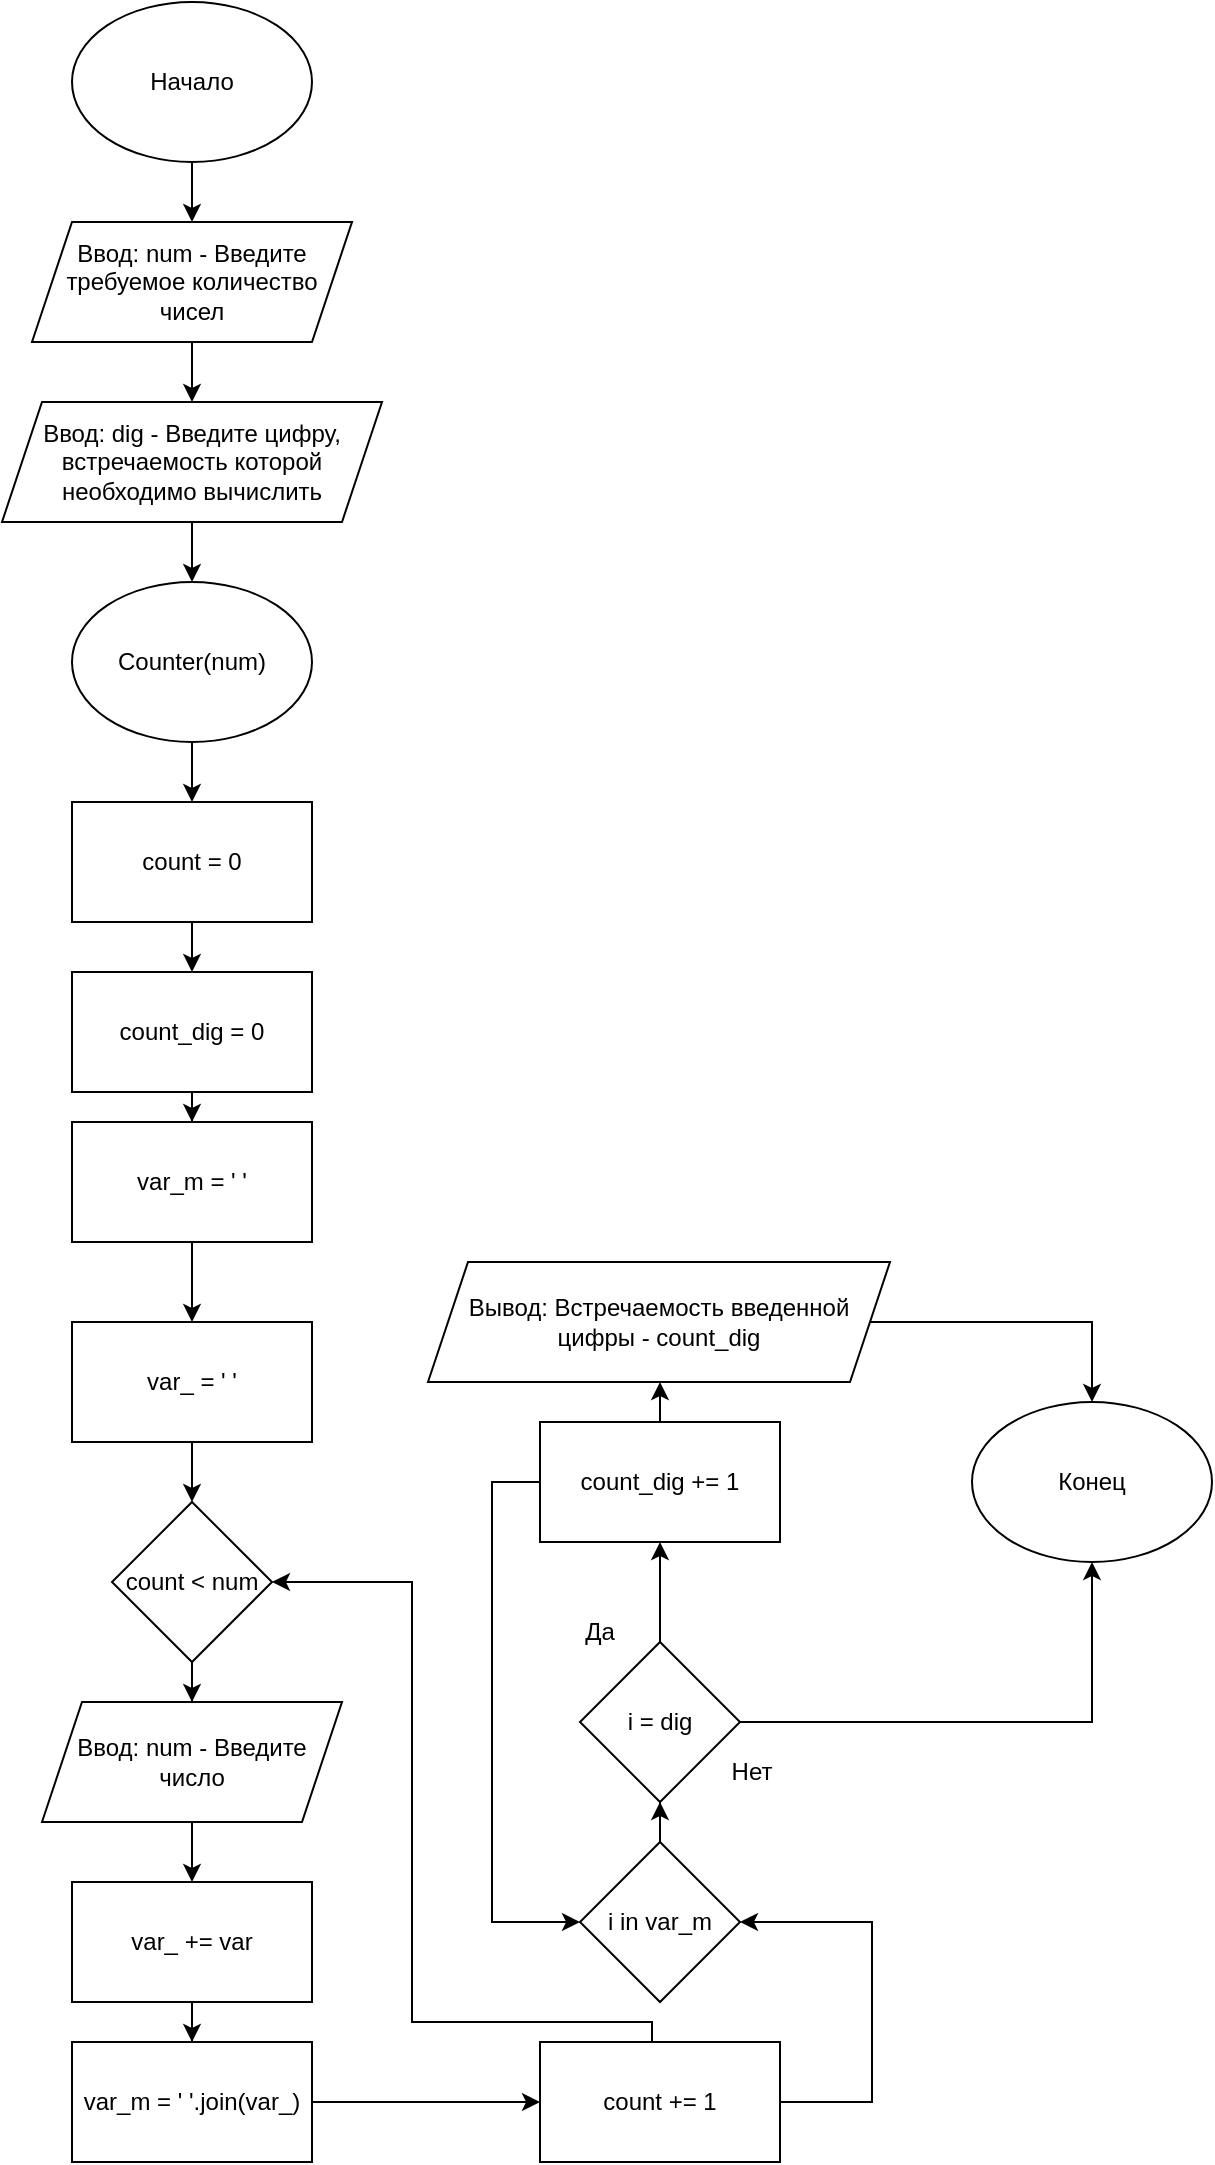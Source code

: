 <mxfile version="16.0.0" type="github">
  <diagram id="Fs17Q2ljFR-t4HpxPT-C" name="Page-1">
    <mxGraphModel dx="782" dy="378" grid="1" gridSize="10" guides="1" tooltips="1" connect="1" arrows="1" fold="1" page="1" pageScale="1" pageWidth="827" pageHeight="1169" math="0" shadow="0">
      <root>
        <mxCell id="0" />
        <mxCell id="1" parent="0" />
        <mxCell id="WV96KY-xLOoOF4xpHwJz-14" style="edgeStyle=orthogonalEdgeStyle;rounded=0;orthogonalLoop=1;jettySize=auto;html=1;entryX=0.5;entryY=0;entryDx=0;entryDy=0;" parent="1" source="WV96KY-xLOoOF4xpHwJz-1" target="WV96KY-xLOoOF4xpHwJz-2" edge="1">
          <mxGeometry relative="1" as="geometry" />
        </mxCell>
        <mxCell id="WV96KY-xLOoOF4xpHwJz-1" value="Начало" style="ellipse;whiteSpace=wrap;html=1;" parent="1" vertex="1">
          <mxGeometry x="120" y="40" width="120" height="80" as="geometry" />
        </mxCell>
        <mxCell id="WV96KY-xLOoOF4xpHwJz-15" style="edgeStyle=orthogonalEdgeStyle;rounded=0;orthogonalLoop=1;jettySize=auto;html=1;entryX=0.5;entryY=0;entryDx=0;entryDy=0;" parent="1" source="WV96KY-xLOoOF4xpHwJz-2" target="WV96KY-xLOoOF4xpHwJz-3" edge="1">
          <mxGeometry relative="1" as="geometry" />
        </mxCell>
        <mxCell id="WV96KY-xLOoOF4xpHwJz-2" value="Ввод: num - Введите требуемое количество чисел" style="shape=parallelogram;perimeter=parallelogramPerimeter;whiteSpace=wrap;html=1;fixedSize=1;" parent="1" vertex="1">
          <mxGeometry x="100" y="150" width="160" height="60" as="geometry" />
        </mxCell>
        <mxCell id="WV96KY-xLOoOF4xpHwJz-16" style="edgeStyle=orthogonalEdgeStyle;rounded=0;orthogonalLoop=1;jettySize=auto;html=1;entryX=0.5;entryY=0;entryDx=0;entryDy=0;" parent="1" source="WV96KY-xLOoOF4xpHwJz-3" target="WV96KY-xLOoOF4xpHwJz-4" edge="1">
          <mxGeometry relative="1" as="geometry" />
        </mxCell>
        <mxCell id="WV96KY-xLOoOF4xpHwJz-3" value="Ввод: dig - Введите цифру, встречаемость которой необходимо вычислить" style="shape=parallelogram;perimeter=parallelogramPerimeter;whiteSpace=wrap;html=1;fixedSize=1;" parent="1" vertex="1">
          <mxGeometry x="85" y="240" width="190" height="60" as="geometry" />
        </mxCell>
        <mxCell id="WV96KY-xLOoOF4xpHwJz-17" style="edgeStyle=orthogonalEdgeStyle;rounded=0;orthogonalLoop=1;jettySize=auto;html=1;entryX=0.5;entryY=0;entryDx=0;entryDy=0;" parent="1" source="WV96KY-xLOoOF4xpHwJz-4" target="WV96KY-xLOoOF4xpHwJz-5" edge="1">
          <mxGeometry relative="1" as="geometry" />
        </mxCell>
        <mxCell id="WV96KY-xLOoOF4xpHwJz-4" value="Counter(num)" style="ellipse;whiteSpace=wrap;html=1;" parent="1" vertex="1">
          <mxGeometry x="120" y="330" width="120" height="80" as="geometry" />
        </mxCell>
        <mxCell id="WV96KY-xLOoOF4xpHwJz-18" style="edgeStyle=orthogonalEdgeStyle;rounded=0;orthogonalLoop=1;jettySize=auto;html=1;entryX=0.5;entryY=0;entryDx=0;entryDy=0;" parent="1" source="WV96KY-xLOoOF4xpHwJz-5" target="WV96KY-xLOoOF4xpHwJz-6" edge="1">
          <mxGeometry relative="1" as="geometry" />
        </mxCell>
        <mxCell id="WV96KY-xLOoOF4xpHwJz-5" value="count = 0" style="rounded=0;whiteSpace=wrap;html=1;" parent="1" vertex="1">
          <mxGeometry x="120" y="440" width="120" height="60" as="geometry" />
        </mxCell>
        <mxCell id="WV96KY-xLOoOF4xpHwJz-19" style="edgeStyle=orthogonalEdgeStyle;rounded=0;orthogonalLoop=1;jettySize=auto;html=1;entryX=0.5;entryY=0;entryDx=0;entryDy=0;" parent="1" source="WV96KY-xLOoOF4xpHwJz-6" target="WV96KY-xLOoOF4xpHwJz-7" edge="1">
          <mxGeometry relative="1" as="geometry" />
        </mxCell>
        <mxCell id="WV96KY-xLOoOF4xpHwJz-6" value="count_dig = 0" style="rounded=0;whiteSpace=wrap;html=1;" parent="1" vertex="1">
          <mxGeometry x="120" y="525" width="120" height="60" as="geometry" />
        </mxCell>
        <mxCell id="WV96KY-xLOoOF4xpHwJz-20" style="edgeStyle=orthogonalEdgeStyle;rounded=0;orthogonalLoop=1;jettySize=auto;html=1;entryX=0.5;entryY=0;entryDx=0;entryDy=0;" parent="1" source="WV96KY-xLOoOF4xpHwJz-7" target="WV96KY-xLOoOF4xpHwJz-8" edge="1">
          <mxGeometry relative="1" as="geometry" />
        </mxCell>
        <mxCell id="WV96KY-xLOoOF4xpHwJz-7" value="var_m = &#39; &#39;" style="rounded=0;whiteSpace=wrap;html=1;" parent="1" vertex="1">
          <mxGeometry x="120" y="600" width="120" height="60" as="geometry" />
        </mxCell>
        <mxCell id="WV96KY-xLOoOF4xpHwJz-21" style="edgeStyle=orthogonalEdgeStyle;rounded=0;orthogonalLoop=1;jettySize=auto;html=1;entryX=0.5;entryY=0;entryDx=0;entryDy=0;" parent="1" source="WV96KY-xLOoOF4xpHwJz-8" target="WV96KY-xLOoOF4xpHwJz-9" edge="1">
          <mxGeometry relative="1" as="geometry" />
        </mxCell>
        <mxCell id="WV96KY-xLOoOF4xpHwJz-8" value="var_ = &#39; &#39;" style="rounded=0;whiteSpace=wrap;html=1;" parent="1" vertex="1">
          <mxGeometry x="120" y="700" width="120" height="60" as="geometry" />
        </mxCell>
        <mxCell id="WV96KY-xLOoOF4xpHwJz-22" style="edgeStyle=orthogonalEdgeStyle;rounded=0;orthogonalLoop=1;jettySize=auto;html=1;entryX=0.5;entryY=0;entryDx=0;entryDy=0;" parent="1" source="WV96KY-xLOoOF4xpHwJz-9" target="WV96KY-xLOoOF4xpHwJz-10" edge="1">
          <mxGeometry relative="1" as="geometry" />
        </mxCell>
        <mxCell id="WV96KY-xLOoOF4xpHwJz-9" value="count &amp;lt; num" style="rhombus;whiteSpace=wrap;html=1;" parent="1" vertex="1">
          <mxGeometry x="140" y="790" width="80" height="80" as="geometry" />
        </mxCell>
        <mxCell id="WV96KY-xLOoOF4xpHwJz-23" style="edgeStyle=orthogonalEdgeStyle;rounded=0;orthogonalLoop=1;jettySize=auto;html=1;entryX=0.5;entryY=0;entryDx=0;entryDy=0;" parent="1" source="WV96KY-xLOoOF4xpHwJz-10" target="WV96KY-xLOoOF4xpHwJz-11" edge="1">
          <mxGeometry relative="1" as="geometry" />
        </mxCell>
        <mxCell id="WV96KY-xLOoOF4xpHwJz-10" value="Ввод: num - Введите число" style="shape=parallelogram;perimeter=parallelogramPerimeter;whiteSpace=wrap;html=1;fixedSize=1;" parent="1" vertex="1">
          <mxGeometry x="105" y="890" width="150" height="60" as="geometry" />
        </mxCell>
        <mxCell id="WV96KY-xLOoOF4xpHwJz-24" style="edgeStyle=orthogonalEdgeStyle;rounded=0;orthogonalLoop=1;jettySize=auto;html=1;entryX=0.5;entryY=0;entryDx=0;entryDy=0;" parent="1" source="WV96KY-xLOoOF4xpHwJz-11" target="WV96KY-xLOoOF4xpHwJz-12" edge="1">
          <mxGeometry relative="1" as="geometry" />
        </mxCell>
        <mxCell id="WV96KY-xLOoOF4xpHwJz-11" value="var_ += var" style="rounded=0;whiteSpace=wrap;html=1;" parent="1" vertex="1">
          <mxGeometry x="120" y="980" width="120" height="60" as="geometry" />
        </mxCell>
        <mxCell id="WV96KY-xLOoOF4xpHwJz-25" style="edgeStyle=orthogonalEdgeStyle;rounded=0;orthogonalLoop=1;jettySize=auto;html=1;entryX=0;entryY=0.5;entryDx=0;entryDy=0;" parent="1" source="WV96KY-xLOoOF4xpHwJz-12" target="WV96KY-xLOoOF4xpHwJz-13" edge="1">
          <mxGeometry relative="1" as="geometry" />
        </mxCell>
        <mxCell id="WV96KY-xLOoOF4xpHwJz-12" value="var_m = &#39; &#39;.join(var_)" style="rounded=0;whiteSpace=wrap;html=1;" parent="1" vertex="1">
          <mxGeometry x="120" y="1060" width="120" height="60" as="geometry" />
        </mxCell>
        <mxCell id="WV96KY-xLOoOF4xpHwJz-26" style="edgeStyle=orthogonalEdgeStyle;rounded=0;orthogonalLoop=1;jettySize=auto;html=1;entryX=1;entryY=0.5;entryDx=0;entryDy=0;" parent="1" source="WV96KY-xLOoOF4xpHwJz-13" target="WV96KY-xLOoOF4xpHwJz-9" edge="1">
          <mxGeometry relative="1" as="geometry">
            <Array as="points">
              <mxPoint x="410" y="1050" />
              <mxPoint x="290" y="1050" />
              <mxPoint x="290" y="830" />
            </Array>
          </mxGeometry>
        </mxCell>
        <mxCell id="WV96KY-xLOoOF4xpHwJz-29" style="edgeStyle=orthogonalEdgeStyle;rounded=0;orthogonalLoop=1;jettySize=auto;html=1;entryX=1;entryY=0.5;entryDx=0;entryDy=0;" parent="1" source="WV96KY-xLOoOF4xpHwJz-13" target="WV96KY-xLOoOF4xpHwJz-27" edge="1">
          <mxGeometry relative="1" as="geometry">
            <Array as="points">
              <mxPoint x="520" y="1090" />
              <mxPoint x="520" y="1000" />
            </Array>
          </mxGeometry>
        </mxCell>
        <mxCell id="WV96KY-xLOoOF4xpHwJz-13" value="count += 1" style="rounded=0;whiteSpace=wrap;html=1;" parent="1" vertex="1">
          <mxGeometry x="354" y="1060" width="120" height="60" as="geometry" />
        </mxCell>
        <mxCell id="WV96KY-xLOoOF4xpHwJz-30" style="edgeStyle=orthogonalEdgeStyle;rounded=0;orthogonalLoop=1;jettySize=auto;html=1;entryX=0.5;entryY=1;entryDx=0;entryDy=0;" parent="1" source="WV96KY-xLOoOF4xpHwJz-27" target="WV96KY-xLOoOF4xpHwJz-28" edge="1">
          <mxGeometry relative="1" as="geometry" />
        </mxCell>
        <mxCell id="WV96KY-xLOoOF4xpHwJz-27" value="i in var_m" style="rhombus;whiteSpace=wrap;html=1;" parent="1" vertex="1">
          <mxGeometry x="374" y="960" width="80" height="80" as="geometry" />
        </mxCell>
        <mxCell id="WV96KY-xLOoOF4xpHwJz-34" style="edgeStyle=orthogonalEdgeStyle;rounded=0;orthogonalLoop=1;jettySize=auto;html=1;entryX=0.5;entryY=1;entryDx=0;entryDy=0;" parent="1" source="WV96KY-xLOoOF4xpHwJz-28" target="WV96KY-xLOoOF4xpHwJz-31" edge="1">
          <mxGeometry relative="1" as="geometry" />
        </mxCell>
        <mxCell id="WV96KY-xLOoOF4xpHwJz-38" style="edgeStyle=orthogonalEdgeStyle;rounded=0;orthogonalLoop=1;jettySize=auto;html=1;entryX=0.5;entryY=1;entryDx=0;entryDy=0;" parent="1" source="WV96KY-xLOoOF4xpHwJz-28" target="WV96KY-xLOoOF4xpHwJz-37" edge="1">
          <mxGeometry relative="1" as="geometry" />
        </mxCell>
        <mxCell id="WV96KY-xLOoOF4xpHwJz-28" value="i = dig" style="rhombus;whiteSpace=wrap;html=1;" parent="1" vertex="1">
          <mxGeometry x="374" y="860" width="80" height="80" as="geometry" />
        </mxCell>
        <mxCell id="WV96KY-xLOoOF4xpHwJz-36" style="edgeStyle=orthogonalEdgeStyle;rounded=0;orthogonalLoop=1;jettySize=auto;html=1;entryX=0.5;entryY=1;entryDx=0;entryDy=0;" parent="1" source="WV96KY-xLOoOF4xpHwJz-31" target="WV96KY-xLOoOF4xpHwJz-35" edge="1">
          <mxGeometry relative="1" as="geometry" />
        </mxCell>
        <mxCell id="WV96KY-xLOoOF4xpHwJz-41" style="edgeStyle=orthogonalEdgeStyle;rounded=0;orthogonalLoop=1;jettySize=auto;html=1;entryX=0;entryY=0.5;entryDx=0;entryDy=0;" parent="1" source="WV96KY-xLOoOF4xpHwJz-31" target="WV96KY-xLOoOF4xpHwJz-27" edge="1">
          <mxGeometry relative="1" as="geometry">
            <Array as="points">
              <mxPoint x="330" y="780" />
              <mxPoint x="330" y="1000" />
            </Array>
          </mxGeometry>
        </mxCell>
        <mxCell id="WV96KY-xLOoOF4xpHwJz-31" value="count_dig += 1" style="rounded=0;whiteSpace=wrap;html=1;" parent="1" vertex="1">
          <mxGeometry x="354" y="750" width="120" height="60" as="geometry" />
        </mxCell>
        <mxCell id="WV96KY-xLOoOF4xpHwJz-32" value="Да" style="text;html=1;strokeColor=none;fillColor=none;align=center;verticalAlign=middle;whiteSpace=wrap;rounded=0;" parent="1" vertex="1">
          <mxGeometry x="354" y="840" width="60" height="30" as="geometry" />
        </mxCell>
        <mxCell id="WV96KY-xLOoOF4xpHwJz-33" value="Нет" style="text;html=1;strokeColor=none;fillColor=none;align=center;verticalAlign=middle;whiteSpace=wrap;rounded=0;" parent="1" vertex="1">
          <mxGeometry x="430" y="910" width="60" height="30" as="geometry" />
        </mxCell>
        <mxCell id="WV96KY-xLOoOF4xpHwJz-39" style="edgeStyle=orthogonalEdgeStyle;rounded=0;orthogonalLoop=1;jettySize=auto;html=1;entryX=0.5;entryY=0;entryDx=0;entryDy=0;" parent="1" source="WV96KY-xLOoOF4xpHwJz-35" target="WV96KY-xLOoOF4xpHwJz-37" edge="1">
          <mxGeometry relative="1" as="geometry" />
        </mxCell>
        <mxCell id="WV96KY-xLOoOF4xpHwJz-35" value="Вывод: Встречаемость введенной цифры - count_dig" style="shape=parallelogram;perimeter=parallelogramPerimeter;whiteSpace=wrap;html=1;fixedSize=1;" parent="1" vertex="1">
          <mxGeometry x="298" y="670" width="231" height="60" as="geometry" />
        </mxCell>
        <mxCell id="WV96KY-xLOoOF4xpHwJz-37" value="Конец" style="ellipse;whiteSpace=wrap;html=1;" parent="1" vertex="1">
          <mxGeometry x="570" y="740" width="120" height="80" as="geometry" />
        </mxCell>
      </root>
    </mxGraphModel>
  </diagram>
</mxfile>
